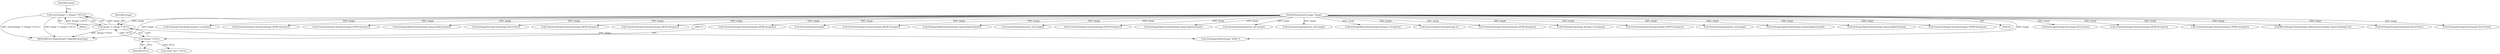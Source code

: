 digraph "0_ImageMagick_d63a3c5729df59f183e9e110d5d8385d17caaad0@API" {
"1000108" [label="(Call,assert(image != (Image *) NULL))"];
"1000109" [label="(Call,image != (Image *) NULL)"];
"1000101" [label="(MethodParameterIn,Image *image)"];
"1000111" [label="(Call,(Image *) NULL)"];
"1000113" [label="(Identifier,NULL)"];
"1000516" [label="(Call,SetImageStorageClass(image,DirectClass))"];
"1000332" [label="(Call,TransformImageColorspace(image,sRGBColorspace))"];
"1000548" [label="(Call,TransformImageColorspace(image,CMYKColorspace))"];
"1000348" [label="(Call,BilevelImageChannel(image,AlphaChannel,(double) QuantumRange/2.0))"];
"1000436" [label="(Call,SetImageStorageClass(image,DirectClass))"];
"1000559" [label="(Call,SetImageStorageClass(image,DirectClass))"];
"1000224" [label="(Call,SetImageGray(image,&image->exception))"];
"1000543" [label="(Call,TransformImageColorspace(image,sRGBColorspace))"];
"1000233" [label="(Call,TransformImageColorspace(image,GRAYColorspace))"];
"1000570" [label="(Call,SetImageAlphaChannel(image,OpaqueAlphaChannel))"];
"1000467" [label="(Call,SetImageStorageClass(image,DirectClass))"];
"1000425" [label="(Call,TransformImageColorspace(image,sRGBColorspace))"];
"1000147" [label="(Call,GetImageArtifact(image,\"dither\"))"];
"1000381" [label="(Call,TransformImageColorspace(image,sRGBColorspace))"];
"1000594" [label="(MethodReturn,MagickExport MagickBooleanType)"];
"1000456" [label="(Call,TransformImageColorspace(image,sRGBColorspace))"];
"1000184" [label="(Call,NormalizeImage(image))"];
"1000281" [label="(Call,TransformImageColorspace(image,sRGBColorspace))"];
"1000111" [label="(Call,(Image *) NULL)"];
"1000117" [label="(Identifier,image)"];
"1000343" [label="(Call,SetImageAlphaChannel(image,OpaqueAlphaChannel))"];
"1000406" [label="(Call,QuantizeImage(quantize_info,image))"];
"1000108" [label="(Call,assert(image != (Image *) NULL))"];
"1000255" [label="(Call,TransformImageColorspace(image,GRAYColorspace))"];
"1000478" [label="(Call,SetImageAlphaChannel(image,OpaqueAlphaChannel))"];
"1000109" [label="(Call,image != (Image *) NULL)"];
"1000308" [label="(Call,QuantizeImage(quantize_info,image))"];
"1000362" [label="(Call,QuantizeImage(quantize_info,image))"];
"1000169" [label="(Call,SetImageMonochrome(image,&image->exception))"];
"1000211" [label="(Call,AcquireImageColormap(image,2))"];
"1000500" [label="(Call,TransformImageColorspace(image,sRGBColorspace))"];
"1000153" [label="(Call,(const char *) NULL)"];
"1000101" [label="(MethodParameterIn,Image *image)"];
"1000246" [label="(Call,SetImageGray(image,&image->exception))"];
"1000179" [label="(Call,TransformImageColorspace(image,GRAYColorspace))"];
"1000110" [label="(Identifier,image)"];
"1000202" [label="(Call,QuantizeImage(quantize_info,image))"];
"1000103" [label="(Block,)"];
"1000392" [label="(Call,SetImageAlphaChannel(image,OpaqueAlphaChannel))"];
"1000266" [label="(Call,SetImageAlphaChannel(image,OpaqueAlphaChannel))"];
"1000505" [label="(Call,TransformImageColorspace(image,CMYKColorspace))"];
"1000108" -> "1000103"  [label="AST: "];
"1000108" -> "1000109"  [label="CFG: "];
"1000109" -> "1000108"  [label="AST: "];
"1000117" -> "1000108"  [label="CFG: "];
"1000108" -> "1000594"  [label="DDG: assert(image != (Image *) NULL)"];
"1000108" -> "1000594"  [label="DDG: image != (Image *) NULL"];
"1000109" -> "1000108"  [label="DDG: image"];
"1000109" -> "1000108"  [label="DDG: (Image *) NULL"];
"1000109" -> "1000111"  [label="CFG: "];
"1000110" -> "1000109"  [label="AST: "];
"1000111" -> "1000109"  [label="AST: "];
"1000109" -> "1000594"  [label="DDG: (Image *) NULL"];
"1000101" -> "1000109"  [label="DDG: image"];
"1000111" -> "1000109"  [label="DDG: NULL"];
"1000109" -> "1000147"  [label="DDG: image"];
"1000101" -> "1000100"  [label="AST: "];
"1000101" -> "1000594"  [label="DDG: image"];
"1000101" -> "1000147"  [label="DDG: image"];
"1000101" -> "1000169"  [label="DDG: image"];
"1000101" -> "1000179"  [label="DDG: image"];
"1000101" -> "1000184"  [label="DDG: image"];
"1000101" -> "1000202"  [label="DDG: image"];
"1000101" -> "1000211"  [label="DDG: image"];
"1000101" -> "1000224"  [label="DDG: image"];
"1000101" -> "1000233"  [label="DDG: image"];
"1000101" -> "1000246"  [label="DDG: image"];
"1000101" -> "1000255"  [label="DDG: image"];
"1000101" -> "1000266"  [label="DDG: image"];
"1000101" -> "1000281"  [label="DDG: image"];
"1000101" -> "1000308"  [label="DDG: image"];
"1000101" -> "1000332"  [label="DDG: image"];
"1000101" -> "1000343"  [label="DDG: image"];
"1000101" -> "1000348"  [label="DDG: image"];
"1000101" -> "1000362"  [label="DDG: image"];
"1000101" -> "1000381"  [label="DDG: image"];
"1000101" -> "1000392"  [label="DDG: image"];
"1000101" -> "1000406"  [label="DDG: image"];
"1000101" -> "1000425"  [label="DDG: image"];
"1000101" -> "1000436"  [label="DDG: image"];
"1000101" -> "1000456"  [label="DDG: image"];
"1000101" -> "1000467"  [label="DDG: image"];
"1000101" -> "1000478"  [label="DDG: image"];
"1000101" -> "1000500"  [label="DDG: image"];
"1000101" -> "1000505"  [label="DDG: image"];
"1000101" -> "1000516"  [label="DDG: image"];
"1000101" -> "1000543"  [label="DDG: image"];
"1000101" -> "1000548"  [label="DDG: image"];
"1000101" -> "1000559"  [label="DDG: image"];
"1000101" -> "1000570"  [label="DDG: image"];
"1000111" -> "1000113"  [label="CFG: "];
"1000112" -> "1000111"  [label="AST: "];
"1000113" -> "1000111"  [label="AST: "];
"1000111" -> "1000153"  [label="DDG: NULL"];
}
